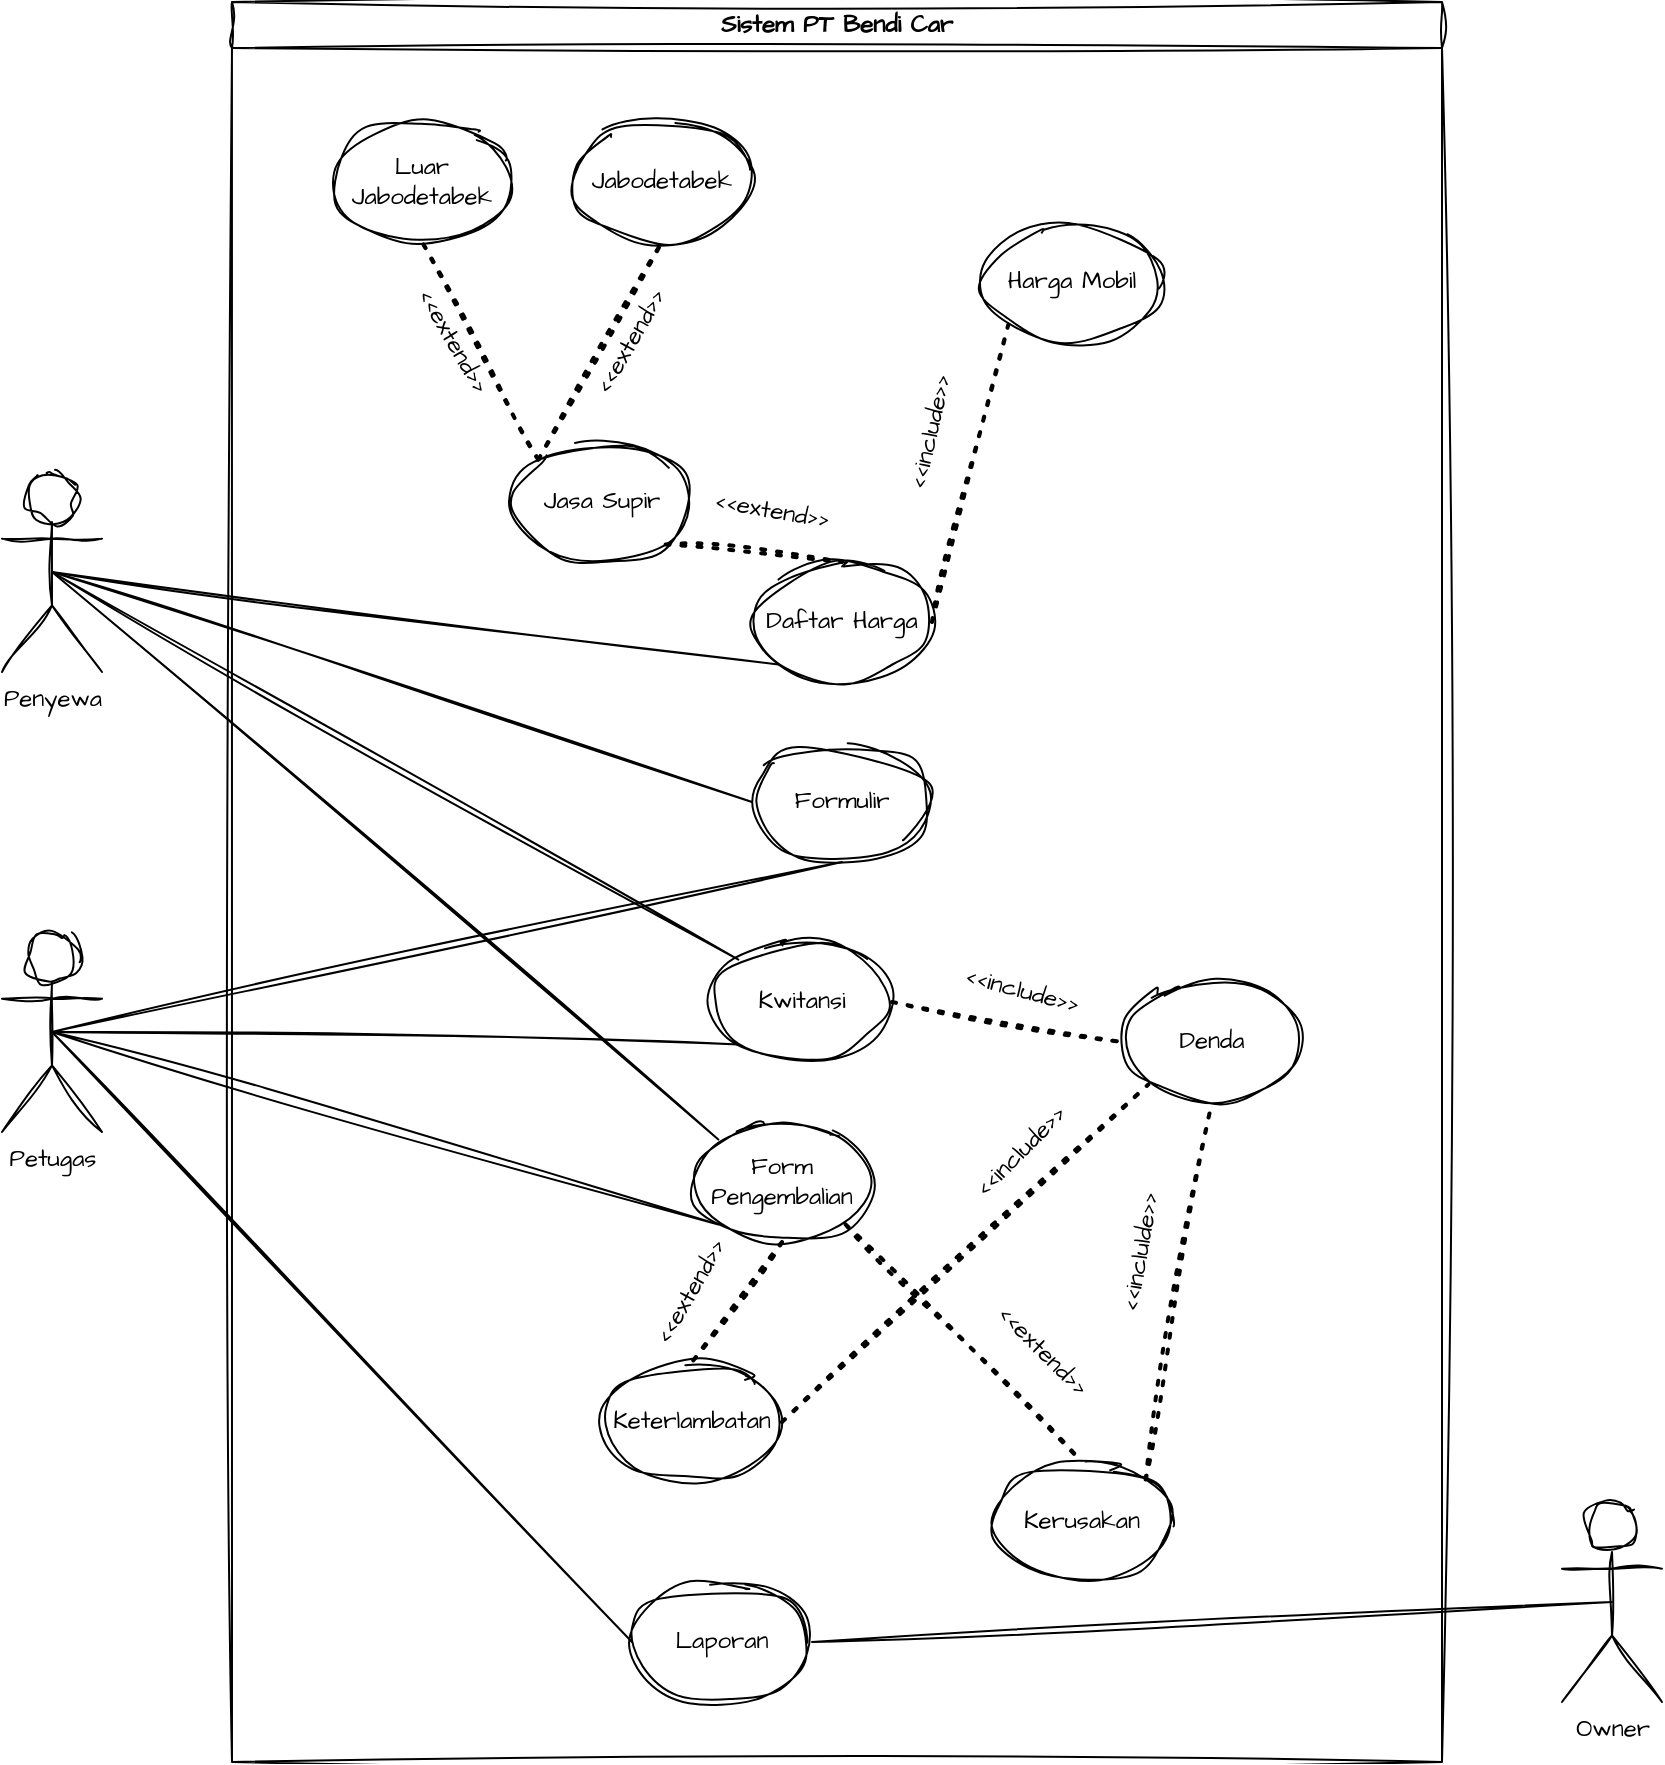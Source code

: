 <mxfile version="24.8.4">
  <diagram name="Page-1" id="YAJo0GC8IyX-SqzDRNIp">
    <mxGraphModel dx="1311" dy="829" grid="1" gridSize="10" guides="1" tooltips="1" connect="1" arrows="1" fold="1" page="1" pageScale="1" pageWidth="850" pageHeight="1100" math="0" shadow="0">
      <root>
        <mxCell id="0" />
        <mxCell id="1" parent="0" />
        <mxCell id="HpEf9eEQ_fuuLTViVP9T-1" value="Sistem PT Bendi Car" style="swimlane;whiteSpace=wrap;html=1;sketch=1;hachureGap=4;jiggle=2;curveFitting=1;fontFamily=Architects Daughter;fontSource=https%3A%2F%2Ffonts.googleapis.com%2Fcss%3Ffamily%3DArchitects%2BDaughter;" vertex="1" parent="1">
          <mxGeometry x="185" y="80" width="605" height="880" as="geometry" />
        </mxCell>
        <mxCell id="HpEf9eEQ_fuuLTViVP9T-2" value="Jasa Supir" style="ellipse;whiteSpace=wrap;html=1;sketch=1;hachureGap=4;jiggle=2;curveFitting=1;fontFamily=Architects Daughter;fontSource=https%3A%2F%2Ffonts.googleapis.com%2Fcss%3Ffamily%3DArchitects%2BDaughter;" vertex="1" parent="HpEf9eEQ_fuuLTViVP9T-1">
          <mxGeometry x="140" y="220" width="90" height="60" as="geometry" />
        </mxCell>
        <mxCell id="HpEf9eEQ_fuuLTViVP9T-3" value="Daftar Harga" style="ellipse;whiteSpace=wrap;html=1;sketch=1;hachureGap=4;jiggle=2;curveFitting=1;fontFamily=Architects Daughter;fontSource=https%3A%2F%2Ffonts.googleapis.com%2Fcss%3Ffamily%3DArchitects%2BDaughter;" vertex="1" parent="HpEf9eEQ_fuuLTViVP9T-1">
          <mxGeometry x="260" y="280" width="90" height="60" as="geometry" />
        </mxCell>
        <mxCell id="HpEf9eEQ_fuuLTViVP9T-4" value="Luar Jabodetabek" style="ellipse;whiteSpace=wrap;html=1;sketch=1;hachureGap=4;jiggle=2;curveFitting=1;fontFamily=Architects Daughter;fontSource=https%3A%2F%2Ffonts.googleapis.com%2Fcss%3Ffamily%3DArchitects%2BDaughter;" vertex="1" parent="HpEf9eEQ_fuuLTViVP9T-1">
          <mxGeometry x="50" y="60" width="90" height="60" as="geometry" />
        </mxCell>
        <mxCell id="HpEf9eEQ_fuuLTViVP9T-5" value="Jabodetabek&lt;span style=&quot;color: rgba(0, 0, 0, 0); font-family: monospace; font-size: 0px; text-align: start; text-wrap-mode: nowrap;&quot;&gt;%3CmxGraphModel%3E%3Croot%3E%3CmxCell%20id%3D%220%22%2F%3E%3CmxCell%20id%3D%221%22%20parent%3D%220%22%2F%3E%3CmxCell%20id%3D%222%22%20value%3D%22%26amp%3Blt%3B%26amp%3Blt%3Bextend%26amp%3Bgt%3B%26amp%3Bgt%3B%22%20style%3D%22text%3Bhtml%3D1%3Balign%3Dcenter%3BverticalAlign%3Dmiddle%3BwhiteSpace%3Dwrap%3Brounded%3D0%3BfontFamily%3DArchitects%20Daughter%3BfontSource%3Dhttps%253A%252F%252Ffonts.googleapis.com%252Fcss%253Ffamily%253DArchitects%252BDaughter%3B%22%20vertex%3D%221%22%20parent%3D%221%22%3E%3CmxGeometry%20x%3D%22440%22%20y%3D%22220%22%20width%3D%2260%22%20height%3D%2230%22%20as%3D%22geometry%22%2F%3E%3C%2FmxCell%3E%3C%2Froot%3E%3C%2FmxGraphModel%3E&lt;/span&gt;" style="ellipse;whiteSpace=wrap;html=1;sketch=1;hachureGap=4;jiggle=2;curveFitting=1;fontFamily=Architects Daughter;fontSource=https%3A%2F%2Ffonts.googleapis.com%2Fcss%3Ffamily%3DArchitects%2BDaughter;" vertex="1" parent="HpEf9eEQ_fuuLTViVP9T-1">
          <mxGeometry x="170" y="60" width="90" height="60" as="geometry" />
        </mxCell>
        <mxCell id="HpEf9eEQ_fuuLTViVP9T-8" value="" style="endArrow=none;dashed=1;html=1;dashPattern=1 3;strokeWidth=2;rounded=0;sketch=1;hachureGap=4;jiggle=2;curveFitting=1;fontFamily=Architects Daughter;fontSource=https%3A%2F%2Ffonts.googleapis.com%2Fcss%3Ffamily%3DArchitects%2BDaughter;entryX=0.5;entryY=1;entryDx=0;entryDy=0;exitX=0;exitY=0;exitDx=0;exitDy=0;" edge="1" parent="HpEf9eEQ_fuuLTViVP9T-1" source="HpEf9eEQ_fuuLTViVP9T-2" target="HpEf9eEQ_fuuLTViVP9T-4">
          <mxGeometry width="50" height="50" relative="1" as="geometry">
            <mxPoint x="138" y="180" as="sourcePoint" />
            <mxPoint x="188" y="130" as="targetPoint" />
          </mxGeometry>
        </mxCell>
        <mxCell id="HpEf9eEQ_fuuLTViVP9T-10" value="" style="endArrow=none;dashed=1;html=1;dashPattern=1 3;strokeWidth=2;rounded=0;sketch=1;hachureGap=4;jiggle=2;curveFitting=1;fontFamily=Architects Daughter;fontSource=https%3A%2F%2Ffonts.googleapis.com%2Fcss%3Ffamily%3DArchitects%2BDaughter;entryX=0.5;entryY=1;entryDx=0;entryDy=0;exitX=0;exitY=0;exitDx=0;exitDy=0;" edge="1" parent="HpEf9eEQ_fuuLTViVP9T-1" source="HpEf9eEQ_fuuLTViVP9T-2" target="HpEf9eEQ_fuuLTViVP9T-5">
          <mxGeometry width="50" height="50" relative="1" as="geometry">
            <mxPoint x="186" y="209" as="sourcePoint" />
            <mxPoint x="105" y="130" as="targetPoint" />
          </mxGeometry>
        </mxCell>
        <mxCell id="HpEf9eEQ_fuuLTViVP9T-11" value="&amp;lt;&amp;lt;extend&amp;gt;&amp;gt;" style="text;html=1;align=center;verticalAlign=middle;whiteSpace=wrap;rounded=0;fontFamily=Architects Daughter;fontSource=https%3A%2F%2Ffonts.googleapis.com%2Fcss%3Ffamily%3DArchitects%2BDaughter;rotation=-60;" vertex="1" parent="HpEf9eEQ_fuuLTViVP9T-1">
          <mxGeometry x="170" y="155" width="60" height="30" as="geometry" />
        </mxCell>
        <mxCell id="HpEf9eEQ_fuuLTViVP9T-12" value="&amp;lt;&amp;lt;extend&amp;gt;&amp;gt;" style="text;html=1;align=center;verticalAlign=middle;whiteSpace=wrap;rounded=0;fontFamily=Architects Daughter;fontSource=https%3A%2F%2Ffonts.googleapis.com%2Fcss%3Ffamily%3DArchitects%2BDaughter;rotation=60;" vertex="1" parent="HpEf9eEQ_fuuLTViVP9T-1">
          <mxGeometry x="80" y="155" width="60" height="30" as="geometry" />
        </mxCell>
        <mxCell id="HpEf9eEQ_fuuLTViVP9T-13" value="Harga Mobil" style="ellipse;whiteSpace=wrap;html=1;sketch=1;hachureGap=4;jiggle=2;curveFitting=1;fontFamily=Architects Daughter;fontSource=https%3A%2F%2Ffonts.googleapis.com%2Fcss%3Ffamily%3DArchitects%2BDaughter;" vertex="1" parent="HpEf9eEQ_fuuLTViVP9T-1">
          <mxGeometry x="375" y="110" width="90" height="60" as="geometry" />
        </mxCell>
        <mxCell id="HpEf9eEQ_fuuLTViVP9T-14" value="" style="endArrow=none;dashed=1;html=1;dashPattern=1 3;strokeWidth=2;rounded=0;sketch=1;hachureGap=4;jiggle=2;curveFitting=1;fontFamily=Architects Daughter;fontSource=https%3A%2F%2Ffonts.googleapis.com%2Fcss%3Ffamily%3DArchitects%2BDaughter;entryX=0;entryY=1;entryDx=0;entryDy=0;exitX=1;exitY=0.5;exitDx=0;exitDy=0;" edge="1" parent="HpEf9eEQ_fuuLTViVP9T-1" source="HpEf9eEQ_fuuLTViVP9T-3" target="HpEf9eEQ_fuuLTViVP9T-13">
          <mxGeometry width="50" height="50" relative="1" as="geometry">
            <mxPoint x="290" y="239" as="sourcePoint" />
            <mxPoint x="329" y="160" as="targetPoint" />
          </mxGeometry>
        </mxCell>
        <mxCell id="HpEf9eEQ_fuuLTViVP9T-15" value="&amp;lt;&amp;lt;include&amp;gt;&amp;gt;" style="text;html=1;align=center;verticalAlign=middle;whiteSpace=wrap;rounded=0;fontFamily=Architects Daughter;fontSource=https%3A%2F%2Ffonts.googleapis.com%2Fcss%3Ffamily%3DArchitects%2BDaughter;rotation=-77;" vertex="1" parent="HpEf9eEQ_fuuLTViVP9T-1">
          <mxGeometry x="320" y="200" width="60" height="30" as="geometry" />
        </mxCell>
        <mxCell id="HpEf9eEQ_fuuLTViVP9T-16" value="" style="endArrow=none;dashed=1;html=1;dashPattern=1 3;strokeWidth=2;rounded=0;sketch=1;hachureGap=4;jiggle=2;curveFitting=1;fontFamily=Architects Daughter;fontSource=https%3A%2F%2Ffonts.googleapis.com%2Fcss%3Ffamily%3DArchitects%2BDaughter;entryX=0.5;entryY=0;entryDx=0;entryDy=0;exitX=1;exitY=1;exitDx=0;exitDy=0;" edge="1" parent="HpEf9eEQ_fuuLTViVP9T-1" source="HpEf9eEQ_fuuLTViVP9T-2" target="HpEf9eEQ_fuuLTViVP9T-3">
          <mxGeometry width="50" height="50" relative="1" as="geometry">
            <mxPoint x="186" y="209" as="sourcePoint" />
            <mxPoint x="225" y="130" as="targetPoint" />
          </mxGeometry>
        </mxCell>
        <mxCell id="HpEf9eEQ_fuuLTViVP9T-17" value="&amp;lt;&amp;lt;extend&amp;gt;&amp;gt;" style="text;html=1;align=center;verticalAlign=middle;whiteSpace=wrap;rounded=0;fontFamily=Architects Daughter;fontSource=https%3A%2F%2Ffonts.googleapis.com%2Fcss%3Ffamily%3DArchitects%2BDaughter;rotation=10;" vertex="1" parent="HpEf9eEQ_fuuLTViVP9T-1">
          <mxGeometry x="240" y="240" width="60" height="30" as="geometry" />
        </mxCell>
        <mxCell id="HpEf9eEQ_fuuLTViVP9T-18" value="Formulir" style="ellipse;whiteSpace=wrap;html=1;sketch=1;hachureGap=4;jiggle=2;curveFitting=1;fontFamily=Architects Daughter;fontSource=https%3A%2F%2Ffonts.googleapis.com%2Fcss%3Ffamily%3DArchitects%2BDaughter;" vertex="1" parent="HpEf9eEQ_fuuLTViVP9T-1">
          <mxGeometry x="260" y="370" width="90" height="60" as="geometry" />
        </mxCell>
        <mxCell id="HpEf9eEQ_fuuLTViVP9T-19" value="Kwitansi" style="ellipse;whiteSpace=wrap;html=1;sketch=1;hachureGap=4;jiggle=2;curveFitting=1;fontFamily=Architects Daughter;fontSource=https%3A%2F%2Ffonts.googleapis.com%2Fcss%3Ffamily%3DArchitects%2BDaughter;" vertex="1" parent="HpEf9eEQ_fuuLTViVP9T-1">
          <mxGeometry x="240" y="470" width="90" height="60" as="geometry" />
        </mxCell>
        <mxCell id="HpEf9eEQ_fuuLTViVP9T-45" value="Form Pengembalian" style="ellipse;whiteSpace=wrap;html=1;sketch=1;hachureGap=4;jiggle=2;curveFitting=1;fontFamily=Architects Daughter;fontSource=https%3A%2F%2Ffonts.googleapis.com%2Fcss%3Ffamily%3DArchitects%2BDaughter;" vertex="1" parent="HpEf9eEQ_fuuLTViVP9T-1">
          <mxGeometry x="230" y="560" width="90" height="60" as="geometry" />
        </mxCell>
        <mxCell id="HpEf9eEQ_fuuLTViVP9T-48" value="Keterlambatan&lt;span style=&quot;color: rgba(0, 0, 0, 0); font-family: monospace; font-size: 0px; text-align: start; text-wrap-mode: nowrap;&quot;&gt;%3CmxGraphModel%3E%3Croot%3E%3CmxCell%20id%3D%220%22%2F%3E%3CmxCell%20id%3D%221%22%20parent%3D%220%22%2F%3E%3CmxCell%20id%3D%222%22%20value%3D%22Form%20Pengembalian%22%20style%3D%22ellipse%3BwhiteSpace%3Dwrap%3Bhtml%3D1%3Bsketch%3D1%3BhachureGap%3D4%3Bjiggle%3D2%3BcurveFitting%3D1%3BfontFamily%3DArchitects%20Daughter%3BfontSource%3Dhttps%253A%252F%252Ffonts.googleapis.com%252Fcss%253Ffamily%253DArchitects%252BDaughter%3B%22%20vertex%3D%221%22%20parent%3D%221%22%3E%3CmxGeometry%20x%3D%22415%22%20y%3D%22640%22%20width%3D%2290%22%20height%3D%2260%22%20as%3D%22geometry%22%2F%3E%3C%2FmxCell%3E%3C%2Froot%3E%3C%2FmxGraphModel%3E&lt;/span&gt;" style="ellipse;whiteSpace=wrap;html=1;sketch=1;hachureGap=4;jiggle=2;curveFitting=1;fontFamily=Architects Daughter;fontSource=https%3A%2F%2Ffonts.googleapis.com%2Fcss%3Ffamily%3DArchitects%2BDaughter;" vertex="1" parent="HpEf9eEQ_fuuLTViVP9T-1">
          <mxGeometry x="185" y="680" width="90" height="60" as="geometry" />
        </mxCell>
        <mxCell id="HpEf9eEQ_fuuLTViVP9T-49" value="Denda" style="ellipse;whiteSpace=wrap;html=1;sketch=1;hachureGap=4;jiggle=2;curveFitting=1;fontFamily=Architects Daughter;fontSource=https%3A%2F%2Ffonts.googleapis.com%2Fcss%3Ffamily%3DArchitects%2BDaughter;" vertex="1" parent="HpEf9eEQ_fuuLTViVP9T-1">
          <mxGeometry x="445" y="490" width="90" height="60" as="geometry" />
        </mxCell>
        <mxCell id="HpEf9eEQ_fuuLTViVP9T-50" value="Kerusakan" style="ellipse;whiteSpace=wrap;html=1;sketch=1;hachureGap=4;jiggle=2;curveFitting=1;fontFamily=Architects Daughter;fontSource=https%3A%2F%2Ffonts.googleapis.com%2Fcss%3Ffamily%3DArchitects%2BDaughter;" vertex="1" parent="HpEf9eEQ_fuuLTViVP9T-1">
          <mxGeometry x="380" y="730" width="90" height="60" as="geometry" />
        </mxCell>
        <mxCell id="HpEf9eEQ_fuuLTViVP9T-51" value="" style="endArrow=none;dashed=1;html=1;dashPattern=1 3;strokeWidth=2;rounded=0;sketch=1;hachureGap=4;jiggle=2;curveFitting=1;fontFamily=Architects Daughter;fontSource=https%3A%2F%2Ffonts.googleapis.com%2Fcss%3Ffamily%3DArchitects%2BDaughter;entryX=0.5;entryY=0;entryDx=0;entryDy=0;exitX=0.5;exitY=1;exitDx=0;exitDy=0;" edge="1" parent="HpEf9eEQ_fuuLTViVP9T-1" source="HpEf9eEQ_fuuLTViVP9T-45" target="HpEf9eEQ_fuuLTViVP9T-48">
          <mxGeometry width="50" height="50" relative="1" as="geometry">
            <mxPoint x="163" y="239" as="sourcePoint" />
            <mxPoint x="105" y="130" as="targetPoint" />
          </mxGeometry>
        </mxCell>
        <mxCell id="HpEf9eEQ_fuuLTViVP9T-52" value="" style="endArrow=none;dashed=1;html=1;dashPattern=1 3;strokeWidth=2;rounded=0;sketch=1;hachureGap=4;jiggle=2;curveFitting=1;fontFamily=Architects Daughter;fontSource=https%3A%2F%2Ffonts.googleapis.com%2Fcss%3Ffamily%3DArchitects%2BDaughter;entryX=0.5;entryY=0;entryDx=0;entryDy=0;exitX=1;exitY=1;exitDx=0;exitDy=0;" edge="1" parent="HpEf9eEQ_fuuLTViVP9T-1" source="HpEf9eEQ_fuuLTViVP9T-45" target="HpEf9eEQ_fuuLTViVP9T-50">
          <mxGeometry width="50" height="50" relative="1" as="geometry">
            <mxPoint x="285" y="630" as="sourcePoint" />
            <mxPoint x="240" y="690" as="targetPoint" />
          </mxGeometry>
        </mxCell>
        <mxCell id="HpEf9eEQ_fuuLTViVP9T-53" value="" style="endArrow=none;dashed=1;html=1;dashPattern=1 3;strokeWidth=2;rounded=0;sketch=1;hachureGap=4;jiggle=2;curveFitting=1;fontFamily=Architects Daughter;fontSource=https%3A%2F%2Ffonts.googleapis.com%2Fcss%3Ffamily%3DArchitects%2BDaughter;entryX=0;entryY=0.5;entryDx=0;entryDy=0;exitX=1;exitY=0.5;exitDx=0;exitDy=0;" edge="1" parent="HpEf9eEQ_fuuLTViVP9T-1" source="HpEf9eEQ_fuuLTViVP9T-19" target="HpEf9eEQ_fuuLTViVP9T-49">
          <mxGeometry width="50" height="50" relative="1" as="geometry">
            <mxPoint x="360" y="320" as="sourcePoint" />
            <mxPoint x="398" y="171" as="targetPoint" />
          </mxGeometry>
        </mxCell>
        <mxCell id="HpEf9eEQ_fuuLTViVP9T-54" value="&amp;lt;&amp;lt;extend&amp;gt;&amp;gt;" style="text;html=1;align=center;verticalAlign=middle;whiteSpace=wrap;rounded=0;fontFamily=Architects Daughter;fontSource=https%3A%2F%2Ffonts.googleapis.com%2Fcss%3Ffamily%3DArchitects%2BDaughter;rotation=-60;" vertex="1" parent="HpEf9eEQ_fuuLTViVP9T-1">
          <mxGeometry x="200" y="630" width="60" height="30" as="geometry" />
        </mxCell>
        <mxCell id="HpEf9eEQ_fuuLTViVP9T-55" value="&amp;lt;&amp;lt;extend&amp;gt;&amp;gt;" style="text;html=1;align=center;verticalAlign=middle;whiteSpace=wrap;rounded=0;fontFamily=Architects Daughter;fontSource=https%3A%2F%2Ffonts.googleapis.com%2Fcss%3Ffamily%3DArchitects%2BDaughter;rotation=45;" vertex="1" parent="HpEf9eEQ_fuuLTViVP9T-1">
          <mxGeometry x="375" y="660" width="60" height="30" as="geometry" />
        </mxCell>
        <mxCell id="HpEf9eEQ_fuuLTViVP9T-56" value="&amp;lt;&amp;lt;include&amp;gt;&amp;gt;" style="text;html=1;align=center;verticalAlign=middle;whiteSpace=wrap;rounded=0;fontFamily=Architects Daughter;fontSource=https%3A%2F%2Ffonts.googleapis.com%2Fcss%3Ffamily%3DArchitects%2BDaughter;rotation=15;" vertex="1" parent="HpEf9eEQ_fuuLTViVP9T-1">
          <mxGeometry x="365" y="480" width="60" height="30" as="geometry" />
        </mxCell>
        <mxCell id="HpEf9eEQ_fuuLTViVP9T-57" value="" style="endArrow=none;dashed=1;html=1;dashPattern=1 3;strokeWidth=2;rounded=0;sketch=1;hachureGap=4;jiggle=2;curveFitting=1;fontFamily=Architects Daughter;fontSource=https%3A%2F%2Ffonts.googleapis.com%2Fcss%3Ffamily%3DArchitects%2BDaughter;entryX=0.5;entryY=1;entryDx=0;entryDy=0;exitX=1;exitY=0;exitDx=0;exitDy=0;" edge="1" parent="HpEf9eEQ_fuuLTViVP9T-1" source="HpEf9eEQ_fuuLTViVP9T-50" target="HpEf9eEQ_fuuLTViVP9T-49">
          <mxGeometry width="50" height="50" relative="1" as="geometry">
            <mxPoint x="340" y="510" as="sourcePoint" />
            <mxPoint x="455" y="530" as="targetPoint" />
          </mxGeometry>
        </mxCell>
        <mxCell id="HpEf9eEQ_fuuLTViVP9T-58" value="" style="endArrow=none;dashed=1;html=1;dashPattern=1 3;strokeWidth=2;rounded=0;sketch=1;hachureGap=4;jiggle=2;curveFitting=1;fontFamily=Architects Daughter;fontSource=https%3A%2F%2Ffonts.googleapis.com%2Fcss%3Ffamily%3DArchitects%2BDaughter;entryX=0;entryY=1;entryDx=0;entryDy=0;exitX=1;exitY=0.5;exitDx=0;exitDy=0;" edge="1" parent="HpEf9eEQ_fuuLTViVP9T-1" source="HpEf9eEQ_fuuLTViVP9T-48" target="HpEf9eEQ_fuuLTViVP9T-49">
          <mxGeometry width="50" height="50" relative="1" as="geometry">
            <mxPoint x="317" y="621" as="sourcePoint" />
            <mxPoint x="435" y="740" as="targetPoint" />
          </mxGeometry>
        </mxCell>
        <mxCell id="HpEf9eEQ_fuuLTViVP9T-59" value="&amp;lt;&amp;lt;include&amp;gt;&amp;gt;&lt;span style=&quot;color: rgba(0, 0, 0, 0); font-family: monospace; font-size: 0px; text-align: start; text-wrap-mode: nowrap;&quot;&gt;%3CmxGraphModel%3E%3Croot%3E%3CmxCell%20id%3D%220%22%2F%3E%3CmxCell%20id%3D%221%22%20parent%3D%220%22%2F%3E%3CmxCell%20id%3D%222%22%20value%3D%22%26amp%3Blt%3B%26amp%3Blt%3Bextend%26amp%3Bgt%3B%26amp%3Bgt%3B%22%20style%3D%22text%3Bhtml%3D1%3Balign%3Dcenter%3BverticalAlign%3Dmiddle%3BwhiteSpace%3Dwrap%3Brounded%3D0%3BfontFamily%3DArchitects%20Daughter%3BfontSource%3Dhttps%253A%252F%252Ffonts.googleapis.com%252Fcss%253Ffamily%253DArchitects%252BDaughter%3Brotation%3D-45%3B%22%20vertex%3D%221%22%20parent%3D%221%22%3E%3CmxGeometry%20x%3D%22550%22%20y%3D%22640%22%20width%3D%2260%22%20height%3D%2230%22%20as%3D%22geometry%22%2F%3E%3C%2FmxCell%3E%3C%2Froot%3E%3C%2FmxGraphModel%3E&lt;/span&gt;" style="text;html=1;align=center;verticalAlign=middle;whiteSpace=wrap;rounded=0;fontFamily=Architects Daughter;fontSource=https%3A%2F%2Ffonts.googleapis.com%2Fcss%3Ffamily%3DArchitects%2BDaughter;rotation=-45;" vertex="1" parent="HpEf9eEQ_fuuLTViVP9T-1">
          <mxGeometry x="365" y="560" width="60" height="30" as="geometry" />
        </mxCell>
        <mxCell id="HpEf9eEQ_fuuLTViVP9T-62" value="&amp;lt;&amp;lt;inclulde&amp;gt;&amp;gt;" style="text;html=1;align=center;verticalAlign=middle;whiteSpace=wrap;rounded=0;fontFamily=Architects Daughter;fontSource=https%3A%2F%2Ffonts.googleapis.com%2Fcss%3Ffamily%3DArchitects%2BDaughter;rotation=-80;" vertex="1" parent="HpEf9eEQ_fuuLTViVP9T-1">
          <mxGeometry x="425" y="610" width="60" height="30" as="geometry" />
        </mxCell>
        <mxCell id="HpEf9eEQ_fuuLTViVP9T-64" value="Laporan" style="ellipse;whiteSpace=wrap;html=1;sketch=1;hachureGap=4;jiggle=2;curveFitting=1;fontFamily=Architects Daughter;fontSource=https%3A%2F%2Ffonts.googleapis.com%2Fcss%3Ffamily%3DArchitects%2BDaughter;" vertex="1" parent="HpEf9eEQ_fuuLTViVP9T-1">
          <mxGeometry x="200" y="790" width="90" height="60" as="geometry" />
        </mxCell>
        <mxCell id="HpEf9eEQ_fuuLTViVP9T-20" value="Penyewa" style="shape=umlActor;verticalLabelPosition=bottom;verticalAlign=top;html=1;sketch=1;hachureGap=4;jiggle=2;curveFitting=1;fontFamily=Architects Daughter;fontSource=https%3A%2F%2Ffonts.googleapis.com%2Fcss%3Ffamily%3DArchitects%2BDaughter;" vertex="1" parent="1">
          <mxGeometry x="70" y="315" width="50" height="100" as="geometry" />
        </mxCell>
        <mxCell id="HpEf9eEQ_fuuLTViVP9T-23" value="Petugas" style="shape=umlActor;verticalLabelPosition=bottom;verticalAlign=top;html=1;sketch=1;hachureGap=4;jiggle=2;curveFitting=1;fontFamily=Architects Daughter;fontSource=https%3A%2F%2Ffonts.googleapis.com%2Fcss%3Ffamily%3DArchitects%2BDaughter;" vertex="1" parent="1">
          <mxGeometry x="70" y="545" width="50" height="100" as="geometry" />
        </mxCell>
        <mxCell id="HpEf9eEQ_fuuLTViVP9T-24" value="" style="endArrow=none;html=1;rounded=0;sketch=1;hachureGap=4;jiggle=2;curveFitting=1;fontFamily=Architects Daughter;fontSource=https%3A%2F%2Ffonts.googleapis.com%2Fcss%3Ffamily%3DArchitects%2BDaughter;exitX=0.5;exitY=0.5;exitDx=0;exitDy=0;exitPerimeter=0;entryX=0;entryY=1;entryDx=0;entryDy=0;" edge="1" parent="1" source="HpEf9eEQ_fuuLTViVP9T-20" target="HpEf9eEQ_fuuLTViVP9T-3">
          <mxGeometry width="50" height="50" relative="1" as="geometry">
            <mxPoint x="370" y="420" as="sourcePoint" />
            <mxPoint x="420" y="370" as="targetPoint" />
          </mxGeometry>
        </mxCell>
        <mxCell id="HpEf9eEQ_fuuLTViVP9T-25" value="" style="endArrow=none;html=1;rounded=0;sketch=1;hachureGap=4;jiggle=2;curveFitting=1;fontFamily=Architects Daughter;fontSource=https%3A%2F%2Ffonts.googleapis.com%2Fcss%3Ffamily%3DArchitects%2BDaughter;exitX=0.5;exitY=0.5;exitDx=0;exitDy=0;exitPerimeter=0;entryX=0;entryY=0.5;entryDx=0;entryDy=0;" edge="1" parent="1" source="HpEf9eEQ_fuuLTViVP9T-20" target="HpEf9eEQ_fuuLTViVP9T-18">
          <mxGeometry width="50" height="50" relative="1" as="geometry">
            <mxPoint x="105" y="310" as="sourcePoint" />
            <mxPoint x="468" y="421" as="targetPoint" />
          </mxGeometry>
        </mxCell>
        <mxCell id="HpEf9eEQ_fuuLTViVP9T-26" value="" style="endArrow=none;html=1;rounded=0;sketch=1;hachureGap=4;jiggle=2;curveFitting=1;fontFamily=Architects Daughter;fontSource=https%3A%2F%2Ffonts.googleapis.com%2Fcss%3Ffamily%3DArchitects%2BDaughter;exitX=0.5;exitY=0.5;exitDx=0;exitDy=0;exitPerimeter=0;entryX=0.5;entryY=1;entryDx=0;entryDy=0;" edge="1" parent="1" source="HpEf9eEQ_fuuLTViVP9T-23" target="HpEf9eEQ_fuuLTViVP9T-18">
          <mxGeometry width="50" height="50" relative="1" as="geometry">
            <mxPoint x="105" y="310" as="sourcePoint" />
            <mxPoint x="455" y="490" as="targetPoint" />
          </mxGeometry>
        </mxCell>
        <mxCell id="HpEf9eEQ_fuuLTViVP9T-43" value="" style="endArrow=none;html=1;rounded=0;sketch=1;hachureGap=4;jiggle=2;curveFitting=1;fontFamily=Architects Daughter;fontSource=https%3A%2F%2Ffonts.googleapis.com%2Fcss%3Ffamily%3DArchitects%2BDaughter;exitX=0.5;exitY=0.5;exitDx=0;exitDy=0;exitPerimeter=0;entryX=0;entryY=1;entryDx=0;entryDy=0;" edge="1" parent="1" source="HpEf9eEQ_fuuLTViVP9T-23" target="HpEf9eEQ_fuuLTViVP9T-19">
          <mxGeometry width="50" height="50" relative="1" as="geometry">
            <mxPoint x="105" y="540" as="sourcePoint" />
            <mxPoint x="455" y="490" as="targetPoint" />
          </mxGeometry>
        </mxCell>
        <mxCell id="HpEf9eEQ_fuuLTViVP9T-44" value="" style="endArrow=none;html=1;rounded=0;sketch=1;hachureGap=4;jiggle=2;curveFitting=1;fontFamily=Architects Daughter;fontSource=https%3A%2F%2Ffonts.googleapis.com%2Fcss%3Ffamily%3DArchitects%2BDaughter;exitX=0.5;exitY=0.5;exitDx=0;exitDy=0;exitPerimeter=0;entryX=0;entryY=0;entryDx=0;entryDy=0;" edge="1" parent="1" source="HpEf9eEQ_fuuLTViVP9T-20" target="HpEf9eEQ_fuuLTViVP9T-19">
          <mxGeometry width="50" height="50" relative="1" as="geometry">
            <mxPoint x="105" y="310" as="sourcePoint" />
            <mxPoint x="455" y="490" as="targetPoint" />
          </mxGeometry>
        </mxCell>
        <mxCell id="HpEf9eEQ_fuuLTViVP9T-46" value="" style="endArrow=none;html=1;rounded=0;sketch=1;hachureGap=4;jiggle=2;curveFitting=1;fontFamily=Architects Daughter;fontSource=https%3A%2F%2Ffonts.googleapis.com%2Fcss%3Ffamily%3DArchitects%2BDaughter;exitX=0.5;exitY=0.5;exitDx=0;exitDy=0;exitPerimeter=0;entryX=0;entryY=0;entryDx=0;entryDy=0;" edge="1" parent="1" source="HpEf9eEQ_fuuLTViVP9T-20" target="HpEf9eEQ_fuuLTViVP9T-45">
          <mxGeometry width="50" height="50" relative="1" as="geometry">
            <mxPoint x="105" y="310" as="sourcePoint" />
            <mxPoint x="410" y="590" as="targetPoint" />
          </mxGeometry>
        </mxCell>
        <mxCell id="HpEf9eEQ_fuuLTViVP9T-47" value="" style="endArrow=none;html=1;rounded=0;sketch=1;hachureGap=4;jiggle=2;curveFitting=1;fontFamily=Architects Daughter;fontSource=https%3A%2F%2Ffonts.googleapis.com%2Fcss%3Ffamily%3DArchitects%2BDaughter;exitX=0.5;exitY=0.5;exitDx=0;exitDy=0;exitPerimeter=0;entryX=0;entryY=1;entryDx=0;entryDy=0;" edge="1" parent="1" source="HpEf9eEQ_fuuLTViVP9T-23" target="HpEf9eEQ_fuuLTViVP9T-45">
          <mxGeometry width="50" height="50" relative="1" as="geometry">
            <mxPoint x="105" y="310" as="sourcePoint" />
            <mxPoint x="438" y="659" as="targetPoint" />
          </mxGeometry>
        </mxCell>
        <mxCell id="HpEf9eEQ_fuuLTViVP9T-63" value="Owner" style="shape=umlActor;verticalLabelPosition=bottom;verticalAlign=top;html=1;sketch=1;hachureGap=4;jiggle=2;curveFitting=1;fontFamily=Architects Daughter;fontSource=https%3A%2F%2Ffonts.googleapis.com%2Fcss%3Ffamily%3DArchitects%2BDaughter;" vertex="1" parent="1">
          <mxGeometry x="850" y="830" width="50" height="100" as="geometry" />
        </mxCell>
        <mxCell id="HpEf9eEQ_fuuLTViVP9T-65" value="" style="endArrow=none;html=1;rounded=0;sketch=1;hachureGap=4;jiggle=2;curveFitting=1;fontFamily=Architects Daughter;fontSource=https%3A%2F%2Ffonts.googleapis.com%2Fcss%3Ffamily%3DArchitects%2BDaughter;exitX=0.5;exitY=0.5;exitDx=0;exitDy=0;exitPerimeter=0;entryX=0;entryY=0.5;entryDx=0;entryDy=0;" edge="1" parent="1" source="HpEf9eEQ_fuuLTViVP9T-23" target="HpEf9eEQ_fuuLTViVP9T-64">
          <mxGeometry width="50" height="50" relative="1" as="geometry">
            <mxPoint x="105" y="605" as="sourcePoint" />
            <mxPoint x="438" y="701" as="targetPoint" />
          </mxGeometry>
        </mxCell>
        <mxCell id="HpEf9eEQ_fuuLTViVP9T-66" value="" style="endArrow=none;html=1;rounded=0;sketch=1;hachureGap=4;jiggle=2;curveFitting=1;fontFamily=Architects Daughter;fontSource=https%3A%2F%2Ffonts.googleapis.com%2Fcss%3Ffamily%3DArchitects%2BDaughter;exitX=1;exitY=0.5;exitDx=0;exitDy=0;entryX=0.5;entryY=0.5;entryDx=0;entryDy=0;entryPerimeter=0;" edge="1" parent="1" source="HpEf9eEQ_fuuLTViVP9T-64" target="HpEf9eEQ_fuuLTViVP9T-63">
          <mxGeometry width="50" height="50" relative="1" as="geometry">
            <mxPoint x="105" y="605" as="sourcePoint" />
            <mxPoint x="395" y="910" as="targetPoint" />
          </mxGeometry>
        </mxCell>
      </root>
    </mxGraphModel>
  </diagram>
</mxfile>

